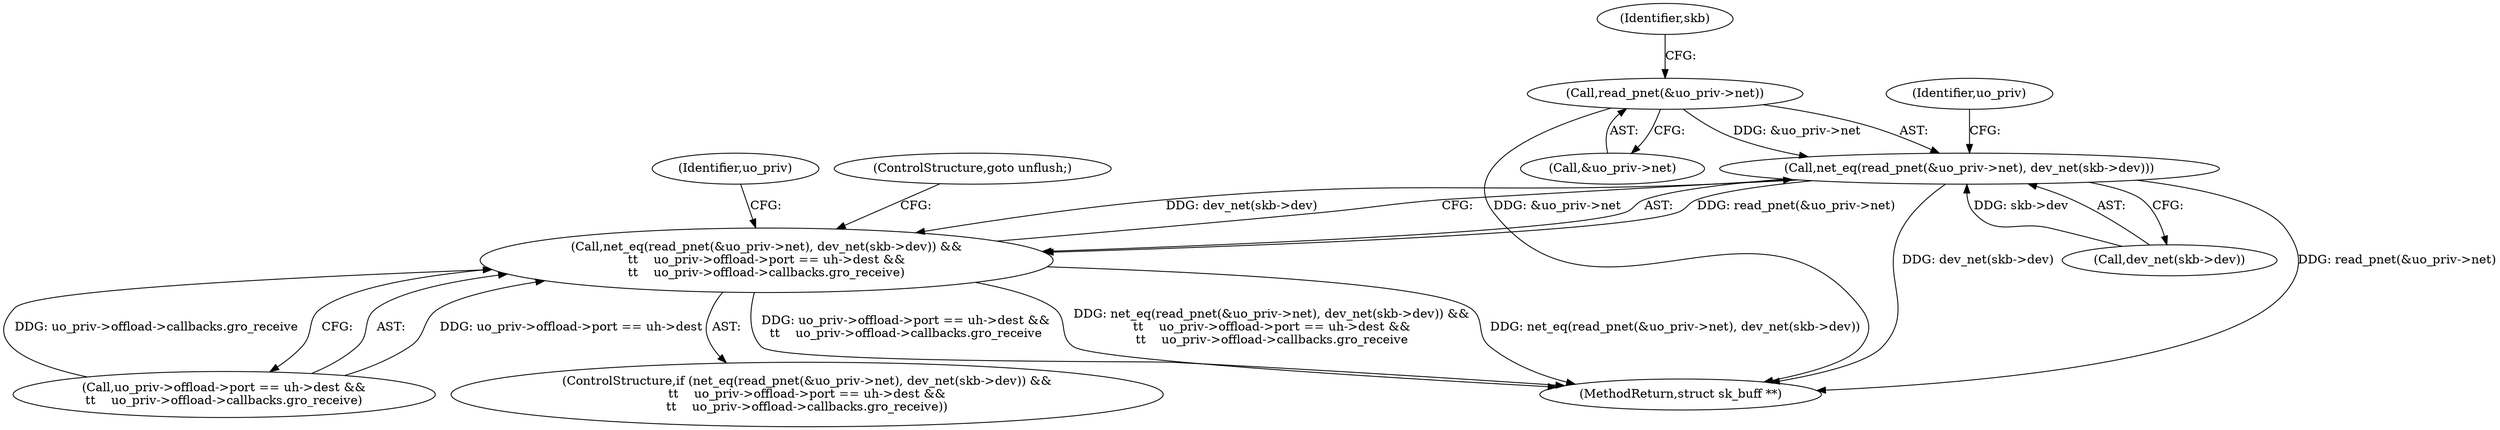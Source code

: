 digraph "0_linux_fac8e0f579695a3ecbc4d3cac369139d7f819971_1@API" {
"1000174" [label="(Call,read_pnet(&uo_priv->net))"];
"1000173" [label="(Call,net_eq(read_pnet(&uo_priv->net), dev_net(skb->dev)))"];
"1000172" [label="(Call,net_eq(read_pnet(&uo_priv->net), dev_net(skb->dev)) &&\n\t\t    uo_priv->offload->port == uh->dest &&\n\t\t    uo_priv->offload->callbacks.gro_receive)"];
"1000181" [label="(Identifier,skb)"];
"1000187" [label="(Identifier,uo_priv)"];
"1000306" [label="(MethodReturn,struct sk_buff **)"];
"1000200" [label="(ControlStructure,goto unflush;)"];
"1000171" [label="(ControlStructure,if (net_eq(read_pnet(&uo_priv->net), dev_net(skb->dev)) &&\n\t\t    uo_priv->offload->port == uh->dest &&\n\t\t    uo_priv->offload->callbacks.gro_receive))"];
"1000174" [label="(Call,read_pnet(&uo_priv->net))"];
"1000165" [label="(Identifier,uo_priv)"];
"1000175" [label="(Call,&uo_priv->net)"];
"1000172" [label="(Call,net_eq(read_pnet(&uo_priv->net), dev_net(skb->dev)) &&\n\t\t    uo_priv->offload->port == uh->dest &&\n\t\t    uo_priv->offload->callbacks.gro_receive)"];
"1000183" [label="(Call,uo_priv->offload->port == uh->dest &&\n\t\t    uo_priv->offload->callbacks.gro_receive)"];
"1000179" [label="(Call,dev_net(skb->dev))"];
"1000173" [label="(Call,net_eq(read_pnet(&uo_priv->net), dev_net(skb->dev)))"];
"1000174" -> "1000173"  [label="AST: "];
"1000174" -> "1000175"  [label="CFG: "];
"1000175" -> "1000174"  [label="AST: "];
"1000181" -> "1000174"  [label="CFG: "];
"1000174" -> "1000306"  [label="DDG: &uo_priv->net"];
"1000174" -> "1000173"  [label="DDG: &uo_priv->net"];
"1000173" -> "1000172"  [label="AST: "];
"1000173" -> "1000179"  [label="CFG: "];
"1000179" -> "1000173"  [label="AST: "];
"1000187" -> "1000173"  [label="CFG: "];
"1000172" -> "1000173"  [label="CFG: "];
"1000173" -> "1000306"  [label="DDG: dev_net(skb->dev)"];
"1000173" -> "1000306"  [label="DDG: read_pnet(&uo_priv->net)"];
"1000173" -> "1000172"  [label="DDG: read_pnet(&uo_priv->net)"];
"1000173" -> "1000172"  [label="DDG: dev_net(skb->dev)"];
"1000179" -> "1000173"  [label="DDG: skb->dev"];
"1000172" -> "1000171"  [label="AST: "];
"1000172" -> "1000183"  [label="CFG: "];
"1000183" -> "1000172"  [label="AST: "];
"1000200" -> "1000172"  [label="CFG: "];
"1000165" -> "1000172"  [label="CFG: "];
"1000172" -> "1000306"  [label="DDG: net_eq(read_pnet(&uo_priv->net), dev_net(skb->dev)) &&\n\t\t    uo_priv->offload->port == uh->dest &&\n\t\t    uo_priv->offload->callbacks.gro_receive"];
"1000172" -> "1000306"  [label="DDG: net_eq(read_pnet(&uo_priv->net), dev_net(skb->dev))"];
"1000172" -> "1000306"  [label="DDG: uo_priv->offload->port == uh->dest &&\n\t\t    uo_priv->offload->callbacks.gro_receive"];
"1000183" -> "1000172"  [label="DDG: uo_priv->offload->port == uh->dest"];
"1000183" -> "1000172"  [label="DDG: uo_priv->offload->callbacks.gro_receive"];
}
